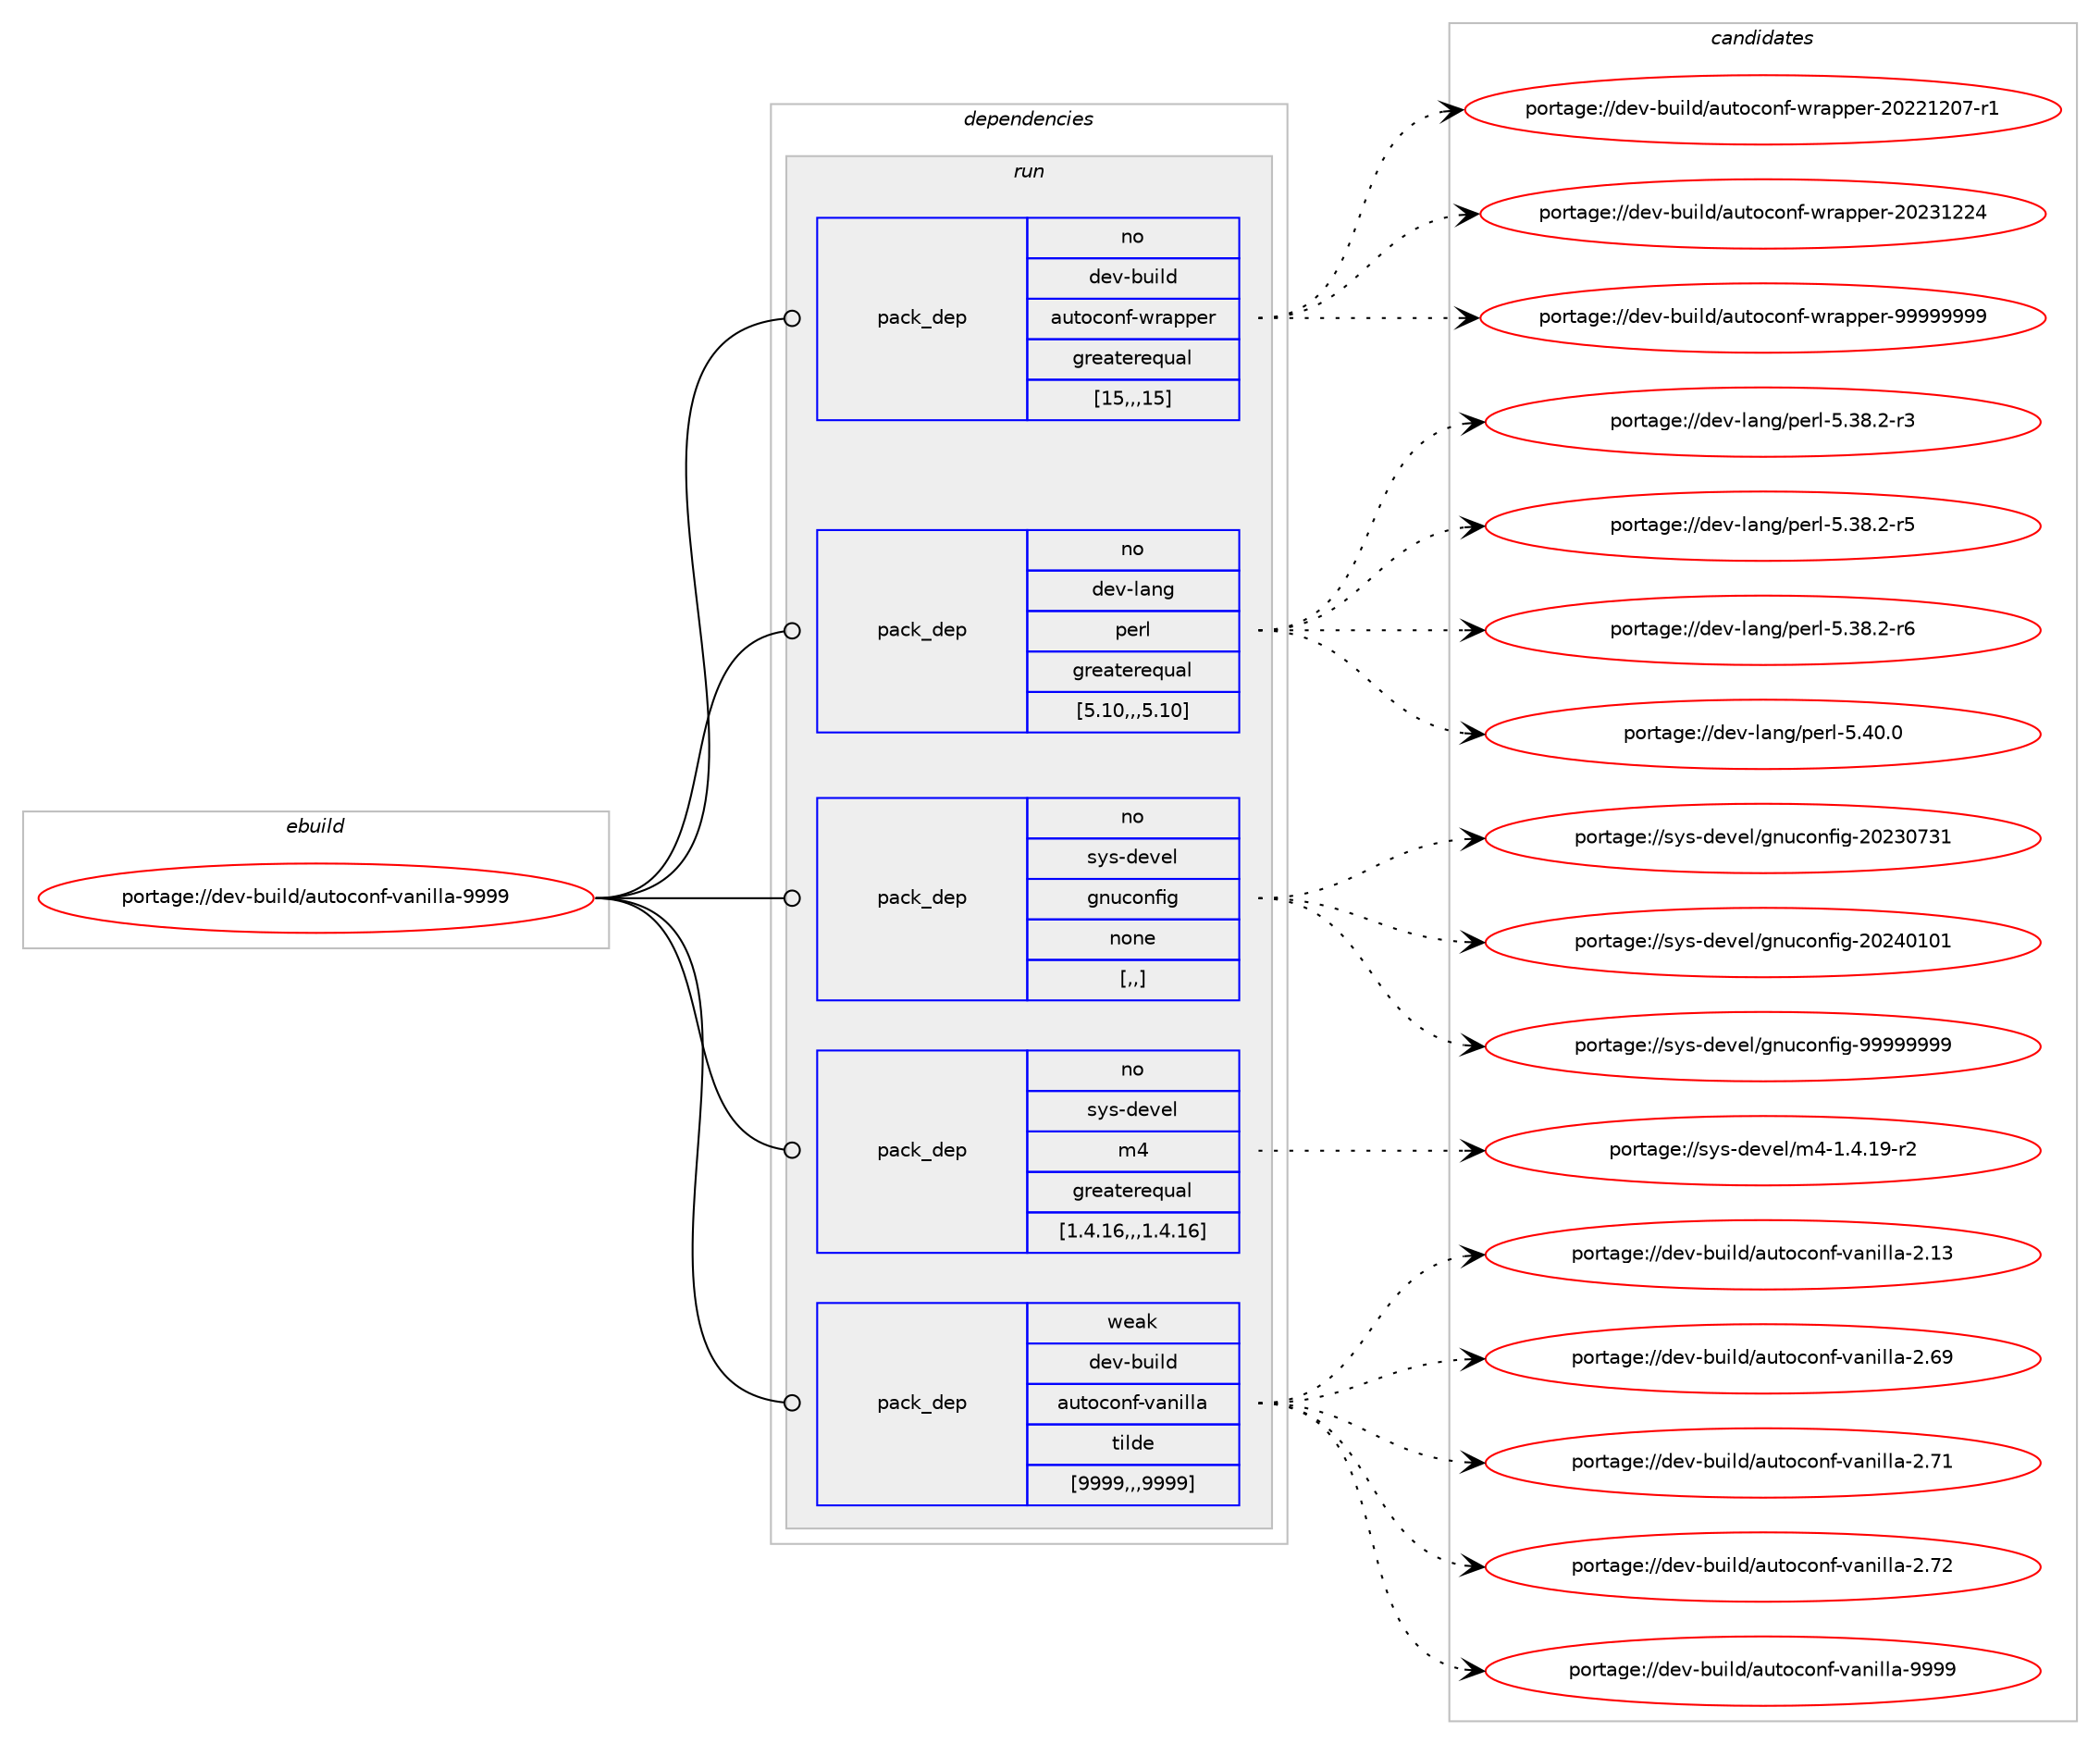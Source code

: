 digraph prolog {

# *************
# Graph options
# *************

newrank=true;
concentrate=true;
compound=true;
graph [rankdir=LR,fontname=Helvetica,fontsize=10,ranksep=1.5];#, ranksep=2.5, nodesep=0.2];
edge  [arrowhead=vee];
node  [fontname=Helvetica,fontsize=10];

# **********
# The ebuild
# **********

subgraph cluster_leftcol {
color=gray;
rank=same;
label=<<i>ebuild</i>>;
id [label="portage://dev-build/autoconf-vanilla-9999", color=red, width=4, href="../dev-build/autoconf-vanilla-9999.svg"];
}

# ****************
# The dependencies
# ****************

subgraph cluster_midcol {
color=gray;
label=<<i>dependencies</i>>;
subgraph cluster_compile {
fillcolor="#eeeeee";
style=filled;
label=<<i>compile</i>>;
}
subgraph cluster_compileandrun {
fillcolor="#eeeeee";
style=filled;
label=<<i>compile and run</i>>;
}
subgraph cluster_run {
fillcolor="#eeeeee";
style=filled;
label=<<i>run</i>>;
subgraph pack45767 {
dependency62931 [label=<<TABLE BORDER="0" CELLBORDER="1" CELLSPACING="0" CELLPADDING="4" WIDTH="220"><TR><TD ROWSPAN="6" CELLPADDING="30">pack_dep</TD></TR><TR><TD WIDTH="110">no</TD></TR><TR><TD>dev-build</TD></TR><TR><TD>autoconf-wrapper</TD></TR><TR><TD>greaterequal</TD></TR><TR><TD>[15,,,15]</TD></TR></TABLE>>, shape=none, color=blue];
}
id:e -> dependency62931:w [weight=20,style="solid",arrowhead="odot"];
subgraph pack45768 {
dependency62932 [label=<<TABLE BORDER="0" CELLBORDER="1" CELLSPACING="0" CELLPADDING="4" WIDTH="220"><TR><TD ROWSPAN="6" CELLPADDING="30">pack_dep</TD></TR><TR><TD WIDTH="110">no</TD></TR><TR><TD>dev-lang</TD></TR><TR><TD>perl</TD></TR><TR><TD>greaterequal</TD></TR><TR><TD>[5.10,,,5.10]</TD></TR></TABLE>>, shape=none, color=blue];
}
id:e -> dependency62932:w [weight=20,style="solid",arrowhead="odot"];
subgraph pack45769 {
dependency62933 [label=<<TABLE BORDER="0" CELLBORDER="1" CELLSPACING="0" CELLPADDING="4" WIDTH="220"><TR><TD ROWSPAN="6" CELLPADDING="30">pack_dep</TD></TR><TR><TD WIDTH="110">no</TD></TR><TR><TD>sys-devel</TD></TR><TR><TD>gnuconfig</TD></TR><TR><TD>none</TD></TR><TR><TD>[,,]</TD></TR></TABLE>>, shape=none, color=blue];
}
id:e -> dependency62933:w [weight=20,style="solid",arrowhead="odot"];
subgraph pack45770 {
dependency62934 [label=<<TABLE BORDER="0" CELLBORDER="1" CELLSPACING="0" CELLPADDING="4" WIDTH="220"><TR><TD ROWSPAN="6" CELLPADDING="30">pack_dep</TD></TR><TR><TD WIDTH="110">no</TD></TR><TR><TD>sys-devel</TD></TR><TR><TD>m4</TD></TR><TR><TD>greaterequal</TD></TR><TR><TD>[1.4.16,,,1.4.16]</TD></TR></TABLE>>, shape=none, color=blue];
}
id:e -> dependency62934:w [weight=20,style="solid",arrowhead="odot"];
subgraph pack45771 {
dependency62935 [label=<<TABLE BORDER="0" CELLBORDER="1" CELLSPACING="0" CELLPADDING="4" WIDTH="220"><TR><TD ROWSPAN="6" CELLPADDING="30">pack_dep</TD></TR><TR><TD WIDTH="110">weak</TD></TR><TR><TD>dev-build</TD></TR><TR><TD>autoconf-vanilla</TD></TR><TR><TD>tilde</TD></TR><TR><TD>[9999,,,9999]</TD></TR></TABLE>>, shape=none, color=blue];
}
id:e -> dependency62935:w [weight=20,style="solid",arrowhead="odot"];
}
}

# **************
# The candidates
# **************

subgraph cluster_choices {
rank=same;
color=gray;
label=<<i>candidates</i>>;

subgraph choice45767 {
color=black;
nodesep=1;
choice100101118459811710510810047971171161119911111010245119114971121121011144550485050495048554511449 [label="portage://dev-build/autoconf-wrapper-20221207-r1", color=red, width=4,href="../dev-build/autoconf-wrapper-20221207-r1.svg"];
choice10010111845981171051081004797117116111991111101024511911497112112101114455048505149505052 [label="portage://dev-build/autoconf-wrapper-20231224", color=red, width=4,href="../dev-build/autoconf-wrapper-20231224.svg"];
choice10010111845981171051081004797117116111991111101024511911497112112101114455757575757575757 [label="portage://dev-build/autoconf-wrapper-99999999", color=red, width=4,href="../dev-build/autoconf-wrapper-99999999.svg"];
dependency62931:e -> choice100101118459811710510810047971171161119911111010245119114971121121011144550485050495048554511449:w [style=dotted,weight="100"];
dependency62931:e -> choice10010111845981171051081004797117116111991111101024511911497112112101114455048505149505052:w [style=dotted,weight="100"];
dependency62931:e -> choice10010111845981171051081004797117116111991111101024511911497112112101114455757575757575757:w [style=dotted,weight="100"];
}
subgraph choice45768 {
color=black;
nodesep=1;
choice100101118451089711010347112101114108455346515646504511451 [label="portage://dev-lang/perl-5.38.2-r3", color=red, width=4,href="../dev-lang/perl-5.38.2-r3.svg"];
choice100101118451089711010347112101114108455346515646504511453 [label="portage://dev-lang/perl-5.38.2-r5", color=red, width=4,href="../dev-lang/perl-5.38.2-r5.svg"];
choice100101118451089711010347112101114108455346515646504511454 [label="portage://dev-lang/perl-5.38.2-r6", color=red, width=4,href="../dev-lang/perl-5.38.2-r6.svg"];
choice10010111845108971101034711210111410845534652484648 [label="portage://dev-lang/perl-5.40.0", color=red, width=4,href="../dev-lang/perl-5.40.0.svg"];
dependency62932:e -> choice100101118451089711010347112101114108455346515646504511451:w [style=dotted,weight="100"];
dependency62932:e -> choice100101118451089711010347112101114108455346515646504511453:w [style=dotted,weight="100"];
dependency62932:e -> choice100101118451089711010347112101114108455346515646504511454:w [style=dotted,weight="100"];
dependency62932:e -> choice10010111845108971101034711210111410845534652484648:w [style=dotted,weight="100"];
}
subgraph choice45769 {
color=black;
nodesep=1;
choice115121115451001011181011084710311011799111110102105103455048505148555149 [label="portage://sys-devel/gnuconfig-20230731", color=red, width=4,href="../sys-devel/gnuconfig-20230731.svg"];
choice115121115451001011181011084710311011799111110102105103455048505248494849 [label="portage://sys-devel/gnuconfig-20240101", color=red, width=4,href="../sys-devel/gnuconfig-20240101.svg"];
choice115121115451001011181011084710311011799111110102105103455757575757575757 [label="portage://sys-devel/gnuconfig-99999999", color=red, width=4,href="../sys-devel/gnuconfig-99999999.svg"];
dependency62933:e -> choice115121115451001011181011084710311011799111110102105103455048505148555149:w [style=dotted,weight="100"];
dependency62933:e -> choice115121115451001011181011084710311011799111110102105103455048505248494849:w [style=dotted,weight="100"];
dependency62933:e -> choice115121115451001011181011084710311011799111110102105103455757575757575757:w [style=dotted,weight="100"];
}
subgraph choice45770 {
color=black;
nodesep=1;
choice115121115451001011181011084710952454946524649574511450 [label="portage://sys-devel/m4-1.4.19-r2", color=red, width=4,href="../sys-devel/m4-1.4.19-r2.svg"];
dependency62934:e -> choice115121115451001011181011084710952454946524649574511450:w [style=dotted,weight="100"];
}
subgraph choice45771 {
color=black;
nodesep=1;
choice10010111845981171051081004797117116111991111101024511897110105108108974550464951 [label="portage://dev-build/autoconf-vanilla-2.13", color=red, width=4,href="../dev-build/autoconf-vanilla-2.13.svg"];
choice10010111845981171051081004797117116111991111101024511897110105108108974550465457 [label="portage://dev-build/autoconf-vanilla-2.69", color=red, width=4,href="../dev-build/autoconf-vanilla-2.69.svg"];
choice10010111845981171051081004797117116111991111101024511897110105108108974550465549 [label="portage://dev-build/autoconf-vanilla-2.71", color=red, width=4,href="../dev-build/autoconf-vanilla-2.71.svg"];
choice10010111845981171051081004797117116111991111101024511897110105108108974550465550 [label="portage://dev-build/autoconf-vanilla-2.72", color=red, width=4,href="../dev-build/autoconf-vanilla-2.72.svg"];
choice10010111845981171051081004797117116111991111101024511897110105108108974557575757 [label="portage://dev-build/autoconf-vanilla-9999", color=red, width=4,href="../dev-build/autoconf-vanilla-9999.svg"];
dependency62935:e -> choice10010111845981171051081004797117116111991111101024511897110105108108974550464951:w [style=dotted,weight="100"];
dependency62935:e -> choice10010111845981171051081004797117116111991111101024511897110105108108974550465457:w [style=dotted,weight="100"];
dependency62935:e -> choice10010111845981171051081004797117116111991111101024511897110105108108974550465549:w [style=dotted,weight="100"];
dependency62935:e -> choice10010111845981171051081004797117116111991111101024511897110105108108974550465550:w [style=dotted,weight="100"];
dependency62935:e -> choice10010111845981171051081004797117116111991111101024511897110105108108974557575757:w [style=dotted,weight="100"];
}
}

}
